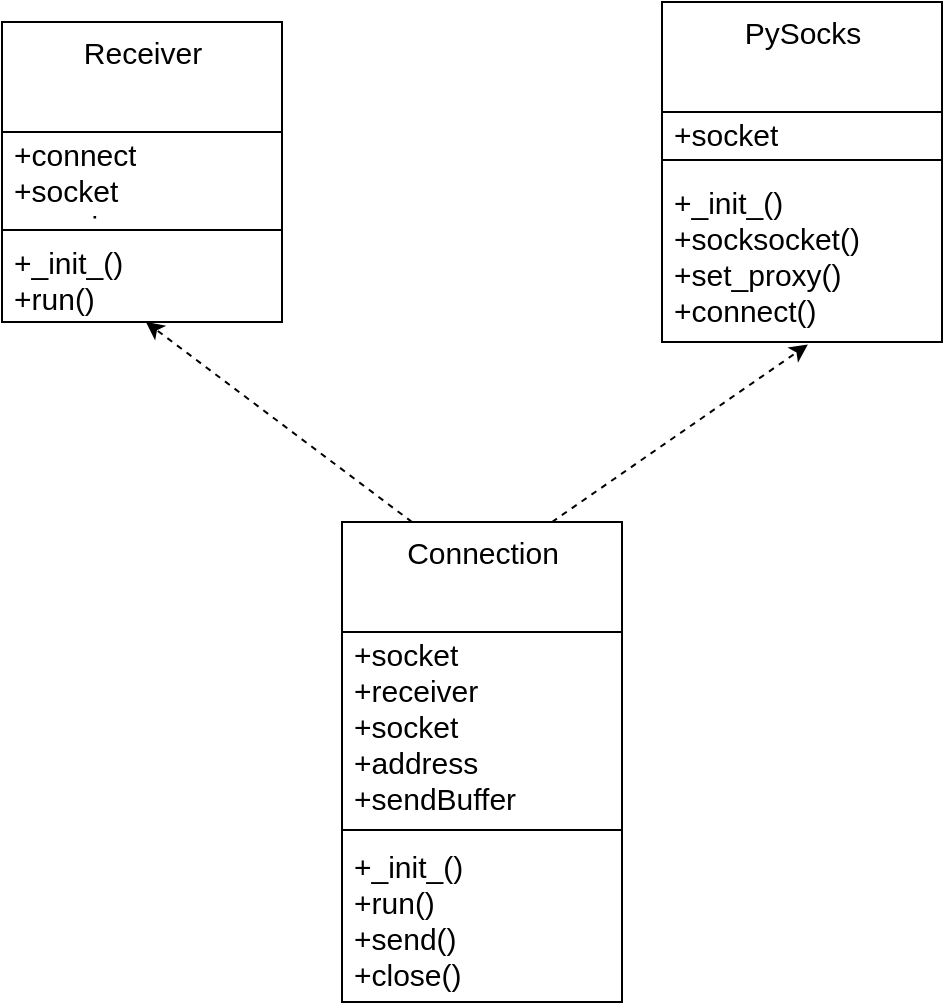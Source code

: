 <mxfile version="14.6.12" type="github">
  <diagram id="JrLPq6aLx8iwGMVOnVq6" name="Page-1">
    <mxGraphModel dx="901" dy="589" grid="1" gridSize="10" guides="1" tooltips="1" connect="1" arrows="1" fold="1" page="1" pageScale="1" pageWidth="827" pageHeight="1169" math="0" shadow="0">
      <root>
        <mxCell id="0" />
        <mxCell id="1" parent="0" />
        <mxCell id="F_uV41G3jA1fjsgEkq_C-9" value="Receiver" style="swimlane;fontStyle=0;align=center;verticalAlign=top;childLayout=stackLayout;horizontal=1;startSize=55;horizontalStack=0;resizeParent=1;resizeParentMax=0;resizeLast=0;collapsible=0;marginBottom=0;html=1;fontSize=15;" vertex="1" parent="1">
          <mxGeometry x="90" y="120" width="140" height="150" as="geometry" />
        </mxCell>
        <mxCell id="F_uV41G3jA1fjsgEkq_C-11" value="+connect&lt;br style=&quot;font-size: 15px;&quot;&gt;+socket&lt;br style=&quot;font-size: 15px;&quot;&gt;+running" style="text;html=1;strokeColor=none;fillColor=none;align=left;verticalAlign=middle;spacingLeft=4;spacingRight=4;overflow=hidden;rotatable=0;points=[[0,0.5],[1,0.5]];portConstraint=eastwest;fontSize=15;" vertex="1" parent="F_uV41G3jA1fjsgEkq_C-9">
          <mxGeometry y="55" width="140" height="45" as="geometry" />
        </mxCell>
        <mxCell id="F_uV41G3jA1fjsgEkq_C-14" value="" style="line;strokeWidth=1;fillColor=none;align=left;verticalAlign=middle;spacingTop=-1;spacingLeft=3;spacingRight=3;rotatable=0;labelPosition=right;points=[];portConstraint=eastwest;fontSize=15;" vertex="1" parent="F_uV41G3jA1fjsgEkq_C-9">
          <mxGeometry y="100" width="140" height="8" as="geometry" />
        </mxCell>
        <mxCell id="F_uV41G3jA1fjsgEkq_C-16" value="+_init_()&lt;br style=&quot;font-size: 15px;&quot;&gt;+run()" style="text;html=1;strokeColor=none;fillColor=none;align=left;verticalAlign=middle;spacingLeft=4;spacingRight=4;overflow=hidden;rotatable=0;points=[[0,0.5],[1,0.5]];portConstraint=eastwest;fontSize=15;" vertex="1" parent="F_uV41G3jA1fjsgEkq_C-9">
          <mxGeometry y="108" width="140" height="42" as="geometry" />
        </mxCell>
        <mxCell id="F_uV41G3jA1fjsgEkq_C-17" value="PySocks" style="swimlane;fontStyle=0;align=center;verticalAlign=top;childLayout=stackLayout;horizontal=1;startSize=55;horizontalStack=0;resizeParent=1;resizeParentMax=0;resizeLast=0;collapsible=0;marginBottom=0;html=1;fontSize=15;" vertex="1" parent="1">
          <mxGeometry x="420" y="110" width="140" height="170" as="geometry" />
        </mxCell>
        <mxCell id="F_uV41G3jA1fjsgEkq_C-18" value="+socket" style="text;html=1;strokeColor=none;fillColor=none;align=left;verticalAlign=middle;spacingLeft=4;spacingRight=4;overflow=hidden;rotatable=0;points=[[0,0.5],[1,0.5]];portConstraint=eastwest;fontSize=15;" vertex="1" parent="F_uV41G3jA1fjsgEkq_C-17">
          <mxGeometry y="55" width="140" height="20" as="geometry" />
        </mxCell>
        <mxCell id="F_uV41G3jA1fjsgEkq_C-19" value="" style="line;strokeWidth=1;fillColor=none;align=left;verticalAlign=middle;spacingTop=-1;spacingLeft=3;spacingRight=3;rotatable=0;labelPosition=right;points=[];portConstraint=eastwest;fontSize=15;" vertex="1" parent="F_uV41G3jA1fjsgEkq_C-17">
          <mxGeometry y="75" width="140" height="8" as="geometry" />
        </mxCell>
        <mxCell id="F_uV41G3jA1fjsgEkq_C-21" value="&lt;span style=&quot;text-align: center; font-size: 15px;&quot;&gt;+_init_()&lt;/span&gt;&lt;br style=&quot;font-size: 15px;&quot;&gt;+socksocket()&lt;br style=&quot;font-size: 15px;&quot;&gt;+set_proxy()&lt;br style=&quot;font-size: 15px;&quot;&gt;+connect()" style="text;html=1;strokeColor=none;fillColor=none;align=left;verticalAlign=middle;spacingLeft=4;spacingRight=4;overflow=hidden;rotatable=0;points=[[0,0.5],[1,0.5]];portConstraint=eastwest;fontSize=15;" vertex="1" parent="F_uV41G3jA1fjsgEkq_C-17">
          <mxGeometry y="83" width="140" height="87" as="geometry" />
        </mxCell>
        <mxCell id="F_uV41G3jA1fjsgEkq_C-30" style="rounded=0;orthogonalLoop=1;jettySize=auto;html=1;exitX=0.25;exitY=0;exitDx=0;exitDy=0;entryX=0.514;entryY=1;entryDx=0;entryDy=0;entryPerimeter=0;dashed=1;fontSize=15;" edge="1" parent="1" source="F_uV41G3jA1fjsgEkq_C-22" target="F_uV41G3jA1fjsgEkq_C-16">
          <mxGeometry relative="1" as="geometry" />
        </mxCell>
        <mxCell id="F_uV41G3jA1fjsgEkq_C-31" style="edgeStyle=none;rounded=0;orthogonalLoop=1;jettySize=auto;html=1;exitX=0.75;exitY=0;exitDx=0;exitDy=0;entryX=0.521;entryY=1.015;entryDx=0;entryDy=0;entryPerimeter=0;dashed=1;fontSize=15;" edge="1" parent="1" source="F_uV41G3jA1fjsgEkq_C-22" target="F_uV41G3jA1fjsgEkq_C-21">
          <mxGeometry relative="1" as="geometry" />
        </mxCell>
        <mxCell id="F_uV41G3jA1fjsgEkq_C-22" value="Connection" style="swimlane;fontStyle=0;align=center;verticalAlign=top;childLayout=stackLayout;horizontal=1;startSize=55;horizontalStack=0;resizeParent=1;resizeParentMax=0;resizeLast=0;collapsible=0;marginBottom=0;html=1;fontSize=15;" vertex="1" parent="1">
          <mxGeometry x="260" y="370" width="140" height="240" as="geometry" />
        </mxCell>
        <mxCell id="F_uV41G3jA1fjsgEkq_C-24" value="+socket&lt;br style=&quot;font-size: 15px;&quot;&gt;+receiver&lt;br style=&quot;font-size: 15px;&quot;&gt;+socket&lt;br style=&quot;font-size: 15px;&quot;&gt;+address&lt;br style=&quot;font-size: 15px;&quot;&gt;+sendBuffer&lt;br style=&quot;font-size: 15px;&quot;&gt;+running" style="text;html=1;strokeColor=none;fillColor=none;align=left;verticalAlign=middle;spacingLeft=4;spacingRight=4;overflow=hidden;rotatable=0;points=[[0,0.5],[1,0.5]];portConstraint=eastwest;fontSize=15;" vertex="1" parent="F_uV41G3jA1fjsgEkq_C-22">
          <mxGeometry y="55" width="140" height="95" as="geometry" />
        </mxCell>
        <mxCell id="F_uV41G3jA1fjsgEkq_C-27" value="" style="line;strokeWidth=1;fillColor=none;align=left;verticalAlign=middle;spacingTop=-1;spacingLeft=3;spacingRight=3;rotatable=0;labelPosition=right;points=[];portConstraint=eastwest;fontSize=15;" vertex="1" parent="F_uV41G3jA1fjsgEkq_C-22">
          <mxGeometry y="150" width="140" height="8" as="geometry" />
        </mxCell>
        <mxCell id="F_uV41G3jA1fjsgEkq_C-29" value="+_init_()&lt;br style=&quot;font-size: 15px;&quot;&gt;+run()&lt;br style=&quot;font-size: 15px;&quot;&gt;+send()&lt;br style=&quot;font-size: 15px;&quot;&gt;+close()" style="text;html=1;strokeColor=none;fillColor=none;align=left;verticalAlign=middle;spacingLeft=4;spacingRight=4;overflow=hidden;rotatable=0;points=[[0,0.5],[1,0.5]];portConstraint=eastwest;fontSize=15;" vertex="1" parent="F_uV41G3jA1fjsgEkq_C-22">
          <mxGeometry y="158" width="140" height="82" as="geometry" />
        </mxCell>
      </root>
    </mxGraphModel>
  </diagram>
</mxfile>
